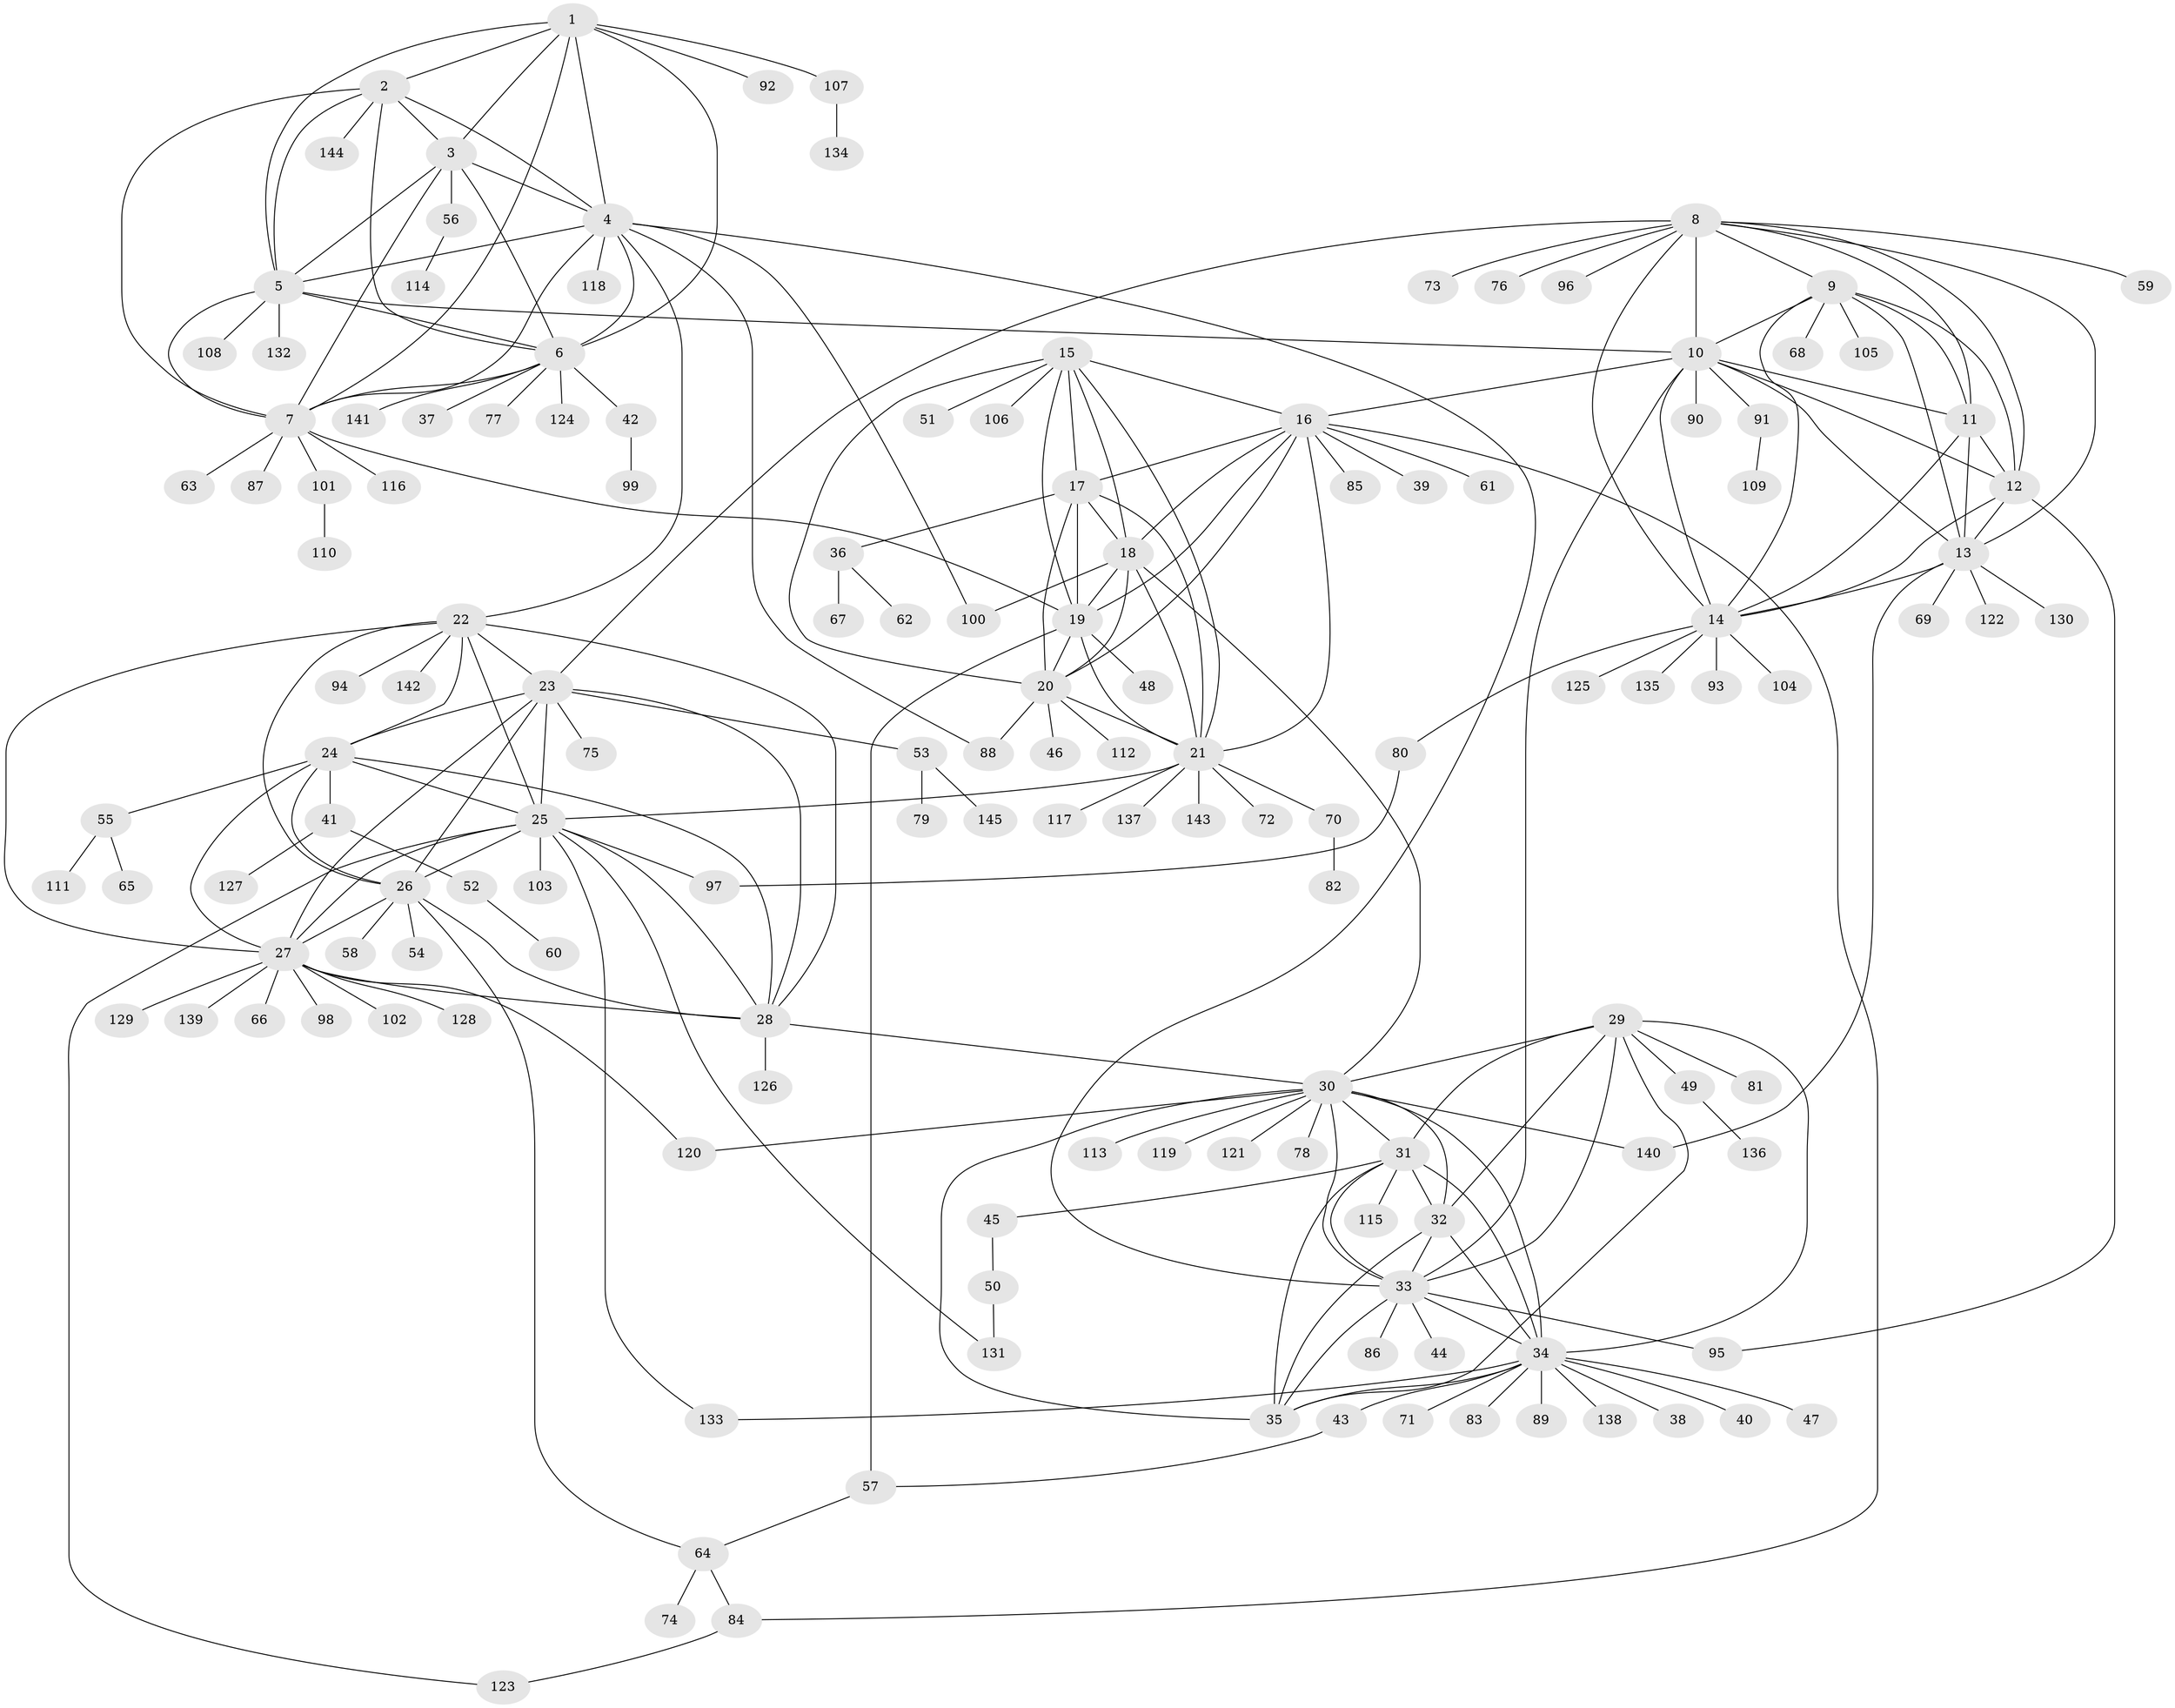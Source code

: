 // coarse degree distribution, {6: 0.034782608695652174, 7: 0.02608695652173913, 13: 0.008695652173913044, 8: 0.02608695652173913, 10: 0.043478260869565216, 9: 0.034782608695652174, 12: 0.008695652173913044, 16: 0.008695652173913044, 5: 0.02608695652173913, 2: 0.13043478260869565, 1: 0.6347826086956522, 3: 0.017391304347826087}
// Generated by graph-tools (version 1.1) at 2025/24/03/03/25 07:24:09]
// undirected, 145 vertices, 237 edges
graph export_dot {
graph [start="1"]
  node [color=gray90,style=filled];
  1;
  2;
  3;
  4;
  5;
  6;
  7;
  8;
  9;
  10;
  11;
  12;
  13;
  14;
  15;
  16;
  17;
  18;
  19;
  20;
  21;
  22;
  23;
  24;
  25;
  26;
  27;
  28;
  29;
  30;
  31;
  32;
  33;
  34;
  35;
  36;
  37;
  38;
  39;
  40;
  41;
  42;
  43;
  44;
  45;
  46;
  47;
  48;
  49;
  50;
  51;
  52;
  53;
  54;
  55;
  56;
  57;
  58;
  59;
  60;
  61;
  62;
  63;
  64;
  65;
  66;
  67;
  68;
  69;
  70;
  71;
  72;
  73;
  74;
  75;
  76;
  77;
  78;
  79;
  80;
  81;
  82;
  83;
  84;
  85;
  86;
  87;
  88;
  89;
  90;
  91;
  92;
  93;
  94;
  95;
  96;
  97;
  98;
  99;
  100;
  101;
  102;
  103;
  104;
  105;
  106;
  107;
  108;
  109;
  110;
  111;
  112;
  113;
  114;
  115;
  116;
  117;
  118;
  119;
  120;
  121;
  122;
  123;
  124;
  125;
  126;
  127;
  128;
  129;
  130;
  131;
  132;
  133;
  134;
  135;
  136;
  137;
  138;
  139;
  140;
  141;
  142;
  143;
  144;
  145;
  1 -- 2;
  1 -- 3;
  1 -- 4;
  1 -- 5;
  1 -- 6;
  1 -- 7;
  1 -- 92;
  1 -- 107;
  2 -- 3;
  2 -- 4;
  2 -- 5;
  2 -- 6;
  2 -- 7;
  2 -- 144;
  3 -- 4;
  3 -- 5;
  3 -- 6;
  3 -- 7;
  3 -- 56;
  4 -- 5;
  4 -- 6;
  4 -- 7;
  4 -- 22;
  4 -- 33;
  4 -- 88;
  4 -- 100;
  4 -- 118;
  5 -- 6;
  5 -- 7;
  5 -- 10;
  5 -- 108;
  5 -- 132;
  6 -- 7;
  6 -- 37;
  6 -- 42;
  6 -- 77;
  6 -- 124;
  6 -- 141;
  7 -- 19;
  7 -- 63;
  7 -- 87;
  7 -- 101;
  7 -- 116;
  8 -- 9;
  8 -- 10;
  8 -- 11;
  8 -- 12;
  8 -- 13;
  8 -- 14;
  8 -- 23;
  8 -- 59;
  8 -- 73;
  8 -- 76;
  8 -- 96;
  9 -- 10;
  9 -- 11;
  9 -- 12;
  9 -- 13;
  9 -- 14;
  9 -- 68;
  9 -- 105;
  10 -- 11;
  10 -- 12;
  10 -- 13;
  10 -- 14;
  10 -- 16;
  10 -- 33;
  10 -- 90;
  10 -- 91;
  11 -- 12;
  11 -- 13;
  11 -- 14;
  12 -- 13;
  12 -- 14;
  12 -- 95;
  13 -- 14;
  13 -- 69;
  13 -- 122;
  13 -- 130;
  13 -- 140;
  14 -- 80;
  14 -- 93;
  14 -- 104;
  14 -- 125;
  14 -- 135;
  15 -- 16;
  15 -- 17;
  15 -- 18;
  15 -- 19;
  15 -- 20;
  15 -- 21;
  15 -- 51;
  15 -- 106;
  16 -- 17;
  16 -- 18;
  16 -- 19;
  16 -- 20;
  16 -- 21;
  16 -- 39;
  16 -- 61;
  16 -- 84;
  16 -- 85;
  17 -- 18;
  17 -- 19;
  17 -- 20;
  17 -- 21;
  17 -- 36;
  18 -- 19;
  18 -- 20;
  18 -- 21;
  18 -- 30;
  18 -- 100;
  19 -- 20;
  19 -- 21;
  19 -- 48;
  19 -- 57;
  20 -- 21;
  20 -- 46;
  20 -- 88;
  20 -- 112;
  21 -- 25;
  21 -- 70;
  21 -- 72;
  21 -- 117;
  21 -- 137;
  21 -- 143;
  22 -- 23;
  22 -- 24;
  22 -- 25;
  22 -- 26;
  22 -- 27;
  22 -- 28;
  22 -- 94;
  22 -- 142;
  23 -- 24;
  23 -- 25;
  23 -- 26;
  23 -- 27;
  23 -- 28;
  23 -- 53;
  23 -- 75;
  24 -- 25;
  24 -- 26;
  24 -- 27;
  24 -- 28;
  24 -- 41;
  24 -- 55;
  25 -- 26;
  25 -- 27;
  25 -- 28;
  25 -- 97;
  25 -- 103;
  25 -- 123;
  25 -- 131;
  25 -- 133;
  26 -- 27;
  26 -- 28;
  26 -- 54;
  26 -- 58;
  26 -- 64;
  27 -- 28;
  27 -- 66;
  27 -- 98;
  27 -- 102;
  27 -- 120;
  27 -- 128;
  27 -- 129;
  27 -- 139;
  28 -- 30;
  28 -- 126;
  29 -- 30;
  29 -- 31;
  29 -- 32;
  29 -- 33;
  29 -- 34;
  29 -- 35;
  29 -- 49;
  29 -- 81;
  30 -- 31;
  30 -- 32;
  30 -- 33;
  30 -- 34;
  30 -- 35;
  30 -- 78;
  30 -- 113;
  30 -- 119;
  30 -- 120;
  30 -- 121;
  30 -- 140;
  31 -- 32;
  31 -- 33;
  31 -- 34;
  31 -- 35;
  31 -- 45;
  31 -- 115;
  32 -- 33;
  32 -- 34;
  32 -- 35;
  33 -- 34;
  33 -- 35;
  33 -- 44;
  33 -- 86;
  33 -- 95;
  34 -- 35;
  34 -- 38;
  34 -- 40;
  34 -- 43;
  34 -- 47;
  34 -- 71;
  34 -- 83;
  34 -- 89;
  34 -- 133;
  34 -- 138;
  36 -- 62;
  36 -- 67;
  41 -- 52;
  41 -- 127;
  42 -- 99;
  43 -- 57;
  45 -- 50;
  49 -- 136;
  50 -- 131;
  52 -- 60;
  53 -- 79;
  53 -- 145;
  55 -- 65;
  55 -- 111;
  56 -- 114;
  57 -- 64;
  64 -- 74;
  64 -- 84;
  70 -- 82;
  80 -- 97;
  84 -- 123;
  91 -- 109;
  101 -- 110;
  107 -- 134;
}
